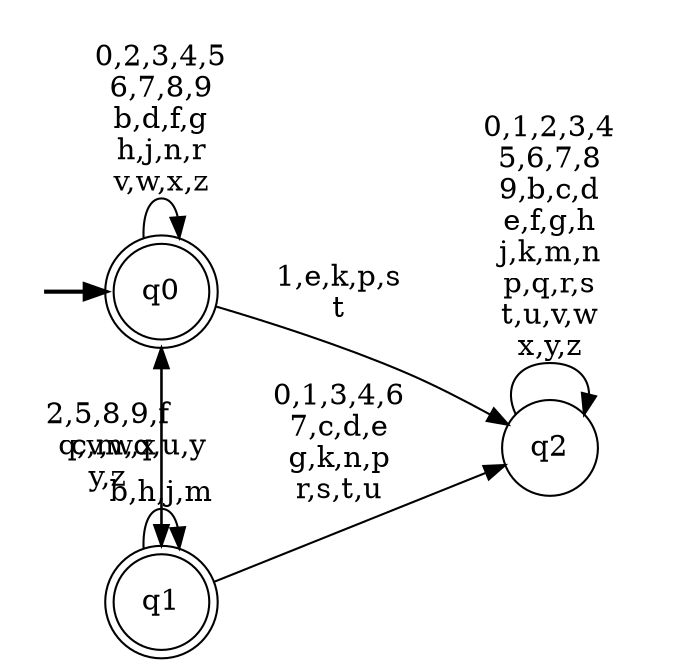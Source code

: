 digraph BlueStar {
__start0 [style = invis, shape = none, label = "", width = 0, height = 0];

rankdir=LR;
size="8,5";

s0 [style="rounded,filled", color="black", fillcolor="white" shape="doublecircle", label="q0"];
s1 [style="rounded,filled", color="black", fillcolor="white" shape="doublecircle", label="q1"];
s2 [style="filled", color="black", fillcolor="white" shape="circle", label="q2"];
subgraph cluster_main { 
	graph [pad=".75", ranksep="0.15", nodesep="0.15"];
	 style=invis; 
	__start0 -> s0 [penwidth=2];
}
s0 -> s0 [label="0,2,3,4,5\n6,7,8,9\nb,d,f,g\nh,j,n,r\nv,w,x,z"];
s0 -> s1 [label="c,m,q,u,y"];
s0 -> s2 [label="1,e,k,p,s\nt"];
s1 -> s0 [label="2,5,8,9,f\nq,v,w,x\ny,z"];
s1 -> s1 [label="b,h,j,m"];
s1 -> s2 [label="0,1,3,4,6\n7,c,d,e\ng,k,n,p\nr,s,t,u"];
s2 -> s2 [label="0,1,2,3,4\n5,6,7,8\n9,b,c,d\ne,f,g,h\nj,k,m,n\np,q,r,s\nt,u,v,w\nx,y,z"];

}